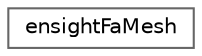 digraph "Graphical Class Hierarchy"
{
 // LATEX_PDF_SIZE
  bgcolor="transparent";
  edge [fontname=Helvetica,fontsize=10,labelfontname=Helvetica,labelfontsize=10];
  node [fontname=Helvetica,fontsize=10,shape=box,height=0.2,width=0.4];
  rankdir="LR";
  Node0 [id="Node000000",label="ensightFaMesh",height=0.2,width=0.4,color="grey40", fillcolor="white", style="filled",URL="$classFoam_1_1ensightFaMesh.html",tooltip="Encapsulation of area meshes for writing in ensight format."];
}

